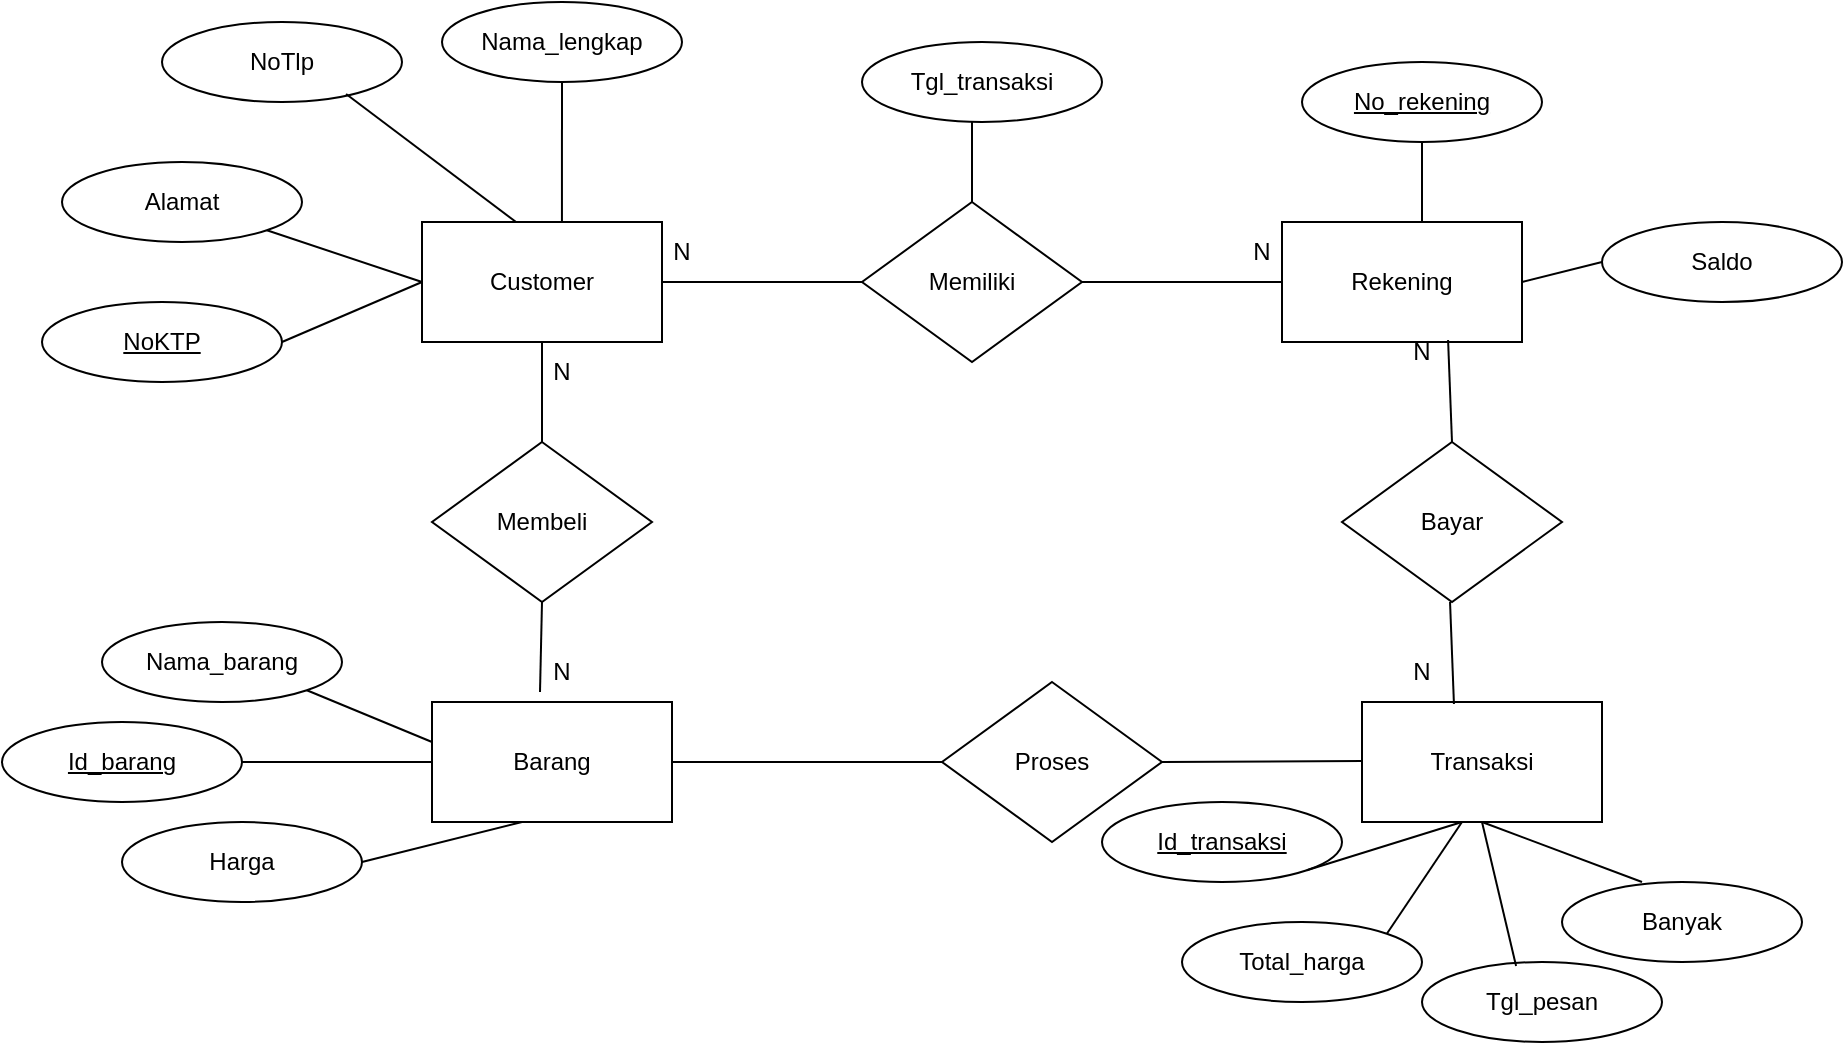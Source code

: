 <mxfile version="16.5.6" type="github">
  <diagram id="nGfH-9xtZ7w6r5gk4V_Y" name="Page-1">
    <mxGraphModel dx="2788" dy="482" grid="1" gridSize="10" guides="1" tooltips="1" connect="1" arrows="1" fold="1" page="1" pageScale="1" pageWidth="1920" pageHeight="1200" math="0" shadow="0">
      <root>
        <mxCell id="0" />
        <mxCell id="1" parent="0" />
        <mxCell id="-PKtnG_uuJko-iPsqwi2-1" value="Customer" style="rounded=0;whiteSpace=wrap;html=1;" vertex="1" parent="1">
          <mxGeometry x="150" y="200" width="120" height="60" as="geometry" />
        </mxCell>
        <mxCell id="-PKtnG_uuJko-iPsqwi2-2" value="Rekening" style="rounded=0;whiteSpace=wrap;html=1;" vertex="1" parent="1">
          <mxGeometry x="580" y="200" width="120" height="60" as="geometry" />
        </mxCell>
        <mxCell id="-PKtnG_uuJko-iPsqwi2-3" value="Memiliki" style="rhombus;whiteSpace=wrap;html=1;" vertex="1" parent="1">
          <mxGeometry x="370" y="190" width="110" height="80" as="geometry" />
        </mxCell>
        <mxCell id="-PKtnG_uuJko-iPsqwi2-4" value="&lt;u&gt;NoKTP&lt;/u&gt;" style="ellipse;whiteSpace=wrap;html=1;" vertex="1" parent="1">
          <mxGeometry x="-40" y="240" width="120" height="40" as="geometry" />
        </mxCell>
        <mxCell id="-PKtnG_uuJko-iPsqwi2-5" value="Alamat" style="ellipse;whiteSpace=wrap;html=1;" vertex="1" parent="1">
          <mxGeometry x="-30" y="170" width="120" height="40" as="geometry" />
        </mxCell>
        <mxCell id="-PKtnG_uuJko-iPsqwi2-6" value="Saldo" style="ellipse;whiteSpace=wrap;html=1;" vertex="1" parent="1">
          <mxGeometry x="740" y="200" width="120" height="40" as="geometry" />
        </mxCell>
        <mxCell id="-PKtnG_uuJko-iPsqwi2-7" value="&lt;u&gt;No_rekening&lt;/u&gt;" style="ellipse;whiteSpace=wrap;html=1;" vertex="1" parent="1">
          <mxGeometry x="590" y="120" width="120" height="40" as="geometry" />
        </mxCell>
        <mxCell id="-PKtnG_uuJko-iPsqwi2-8" value="Tgl_transaksi" style="ellipse;whiteSpace=wrap;html=1;" vertex="1" parent="1">
          <mxGeometry x="370" y="110" width="120" height="40" as="geometry" />
        </mxCell>
        <mxCell id="-PKtnG_uuJko-iPsqwi2-9" value="Nama_lengkap" style="ellipse;whiteSpace=wrap;html=1;" vertex="1" parent="1">
          <mxGeometry x="160" y="90" width="120" height="40" as="geometry" />
        </mxCell>
        <mxCell id="-PKtnG_uuJko-iPsqwi2-10" value="NoTlp" style="ellipse;whiteSpace=wrap;html=1;" vertex="1" parent="1">
          <mxGeometry x="20" y="100" width="120" height="40" as="geometry" />
        </mxCell>
        <mxCell id="-PKtnG_uuJko-iPsqwi2-11" value="" style="endArrow=none;html=1;rounded=0;exitX=1;exitY=0.5;exitDx=0;exitDy=0;" edge="1" parent="1" source="-PKtnG_uuJko-iPsqwi2-4">
          <mxGeometry width="50" height="50" relative="1" as="geometry">
            <mxPoint x="100" y="280" as="sourcePoint" />
            <mxPoint x="150" y="230" as="targetPoint" />
          </mxGeometry>
        </mxCell>
        <mxCell id="-PKtnG_uuJko-iPsqwi2-12" value="" style="endArrow=none;html=1;rounded=0;exitX=1;exitY=1;exitDx=0;exitDy=0;" edge="1" parent="1" source="-PKtnG_uuJko-iPsqwi2-5">
          <mxGeometry width="50" height="50" relative="1" as="geometry">
            <mxPoint x="80" y="250" as="sourcePoint" />
            <mxPoint x="150" y="230" as="targetPoint" />
          </mxGeometry>
        </mxCell>
        <mxCell id="-PKtnG_uuJko-iPsqwi2-13" value="" style="endArrow=none;html=1;rounded=0;exitX=0.392;exitY=0;exitDx=0;exitDy=0;exitPerimeter=0;entryX=0.767;entryY=0.9;entryDx=0;entryDy=0;entryPerimeter=0;" edge="1" parent="1" source="-PKtnG_uuJko-iPsqwi2-1" target="-PKtnG_uuJko-iPsqwi2-10">
          <mxGeometry width="50" height="50" relative="1" as="geometry">
            <mxPoint x="90" y="180" as="sourcePoint" />
            <mxPoint x="140" y="130" as="targetPoint" />
          </mxGeometry>
        </mxCell>
        <mxCell id="-PKtnG_uuJko-iPsqwi2-14" value="" style="endArrow=none;html=1;rounded=0;exitX=0.583;exitY=0;exitDx=0;exitDy=0;exitPerimeter=0;entryX=0.5;entryY=1;entryDx=0;entryDy=0;" edge="1" parent="1" source="-PKtnG_uuJko-iPsqwi2-1" target="-PKtnG_uuJko-iPsqwi2-9">
          <mxGeometry width="50" height="50" relative="1" as="geometry">
            <mxPoint x="185" y="160" as="sourcePoint" />
            <mxPoint x="255" y="130" as="targetPoint" />
          </mxGeometry>
        </mxCell>
        <mxCell id="-PKtnG_uuJko-iPsqwi2-15" value="" style="endArrow=none;html=1;rounded=0;exitX=0.5;exitY=0;exitDx=0;exitDy=0;" edge="1" parent="1" source="-PKtnG_uuJko-iPsqwi2-3">
          <mxGeometry width="50" height="50" relative="1" as="geometry">
            <mxPoint x="410" y="190" as="sourcePoint" />
            <mxPoint x="425" y="150" as="targetPoint" />
          </mxGeometry>
        </mxCell>
        <mxCell id="-PKtnG_uuJko-iPsqwi2-16" value="" style="endArrow=none;html=1;rounded=0;entryX=0.5;entryY=1;entryDx=0;entryDy=0;" edge="1" parent="1" target="-PKtnG_uuJko-iPsqwi2-7">
          <mxGeometry width="50" height="50" relative="1" as="geometry">
            <mxPoint x="650" y="200" as="sourcePoint" />
            <mxPoint x="660" y="160" as="targetPoint" />
          </mxGeometry>
        </mxCell>
        <mxCell id="-PKtnG_uuJko-iPsqwi2-17" value="" style="endArrow=none;html=1;rounded=0;exitX=1;exitY=0.5;exitDx=0;exitDy=0;" edge="1" parent="1" source="-PKtnG_uuJko-iPsqwi2-2">
          <mxGeometry width="50" height="50" relative="1" as="geometry">
            <mxPoint x="670" y="250" as="sourcePoint" />
            <mxPoint x="740" y="220" as="targetPoint" />
          </mxGeometry>
        </mxCell>
        <mxCell id="-PKtnG_uuJko-iPsqwi2-18" value="" style="endArrow=none;html=1;rounded=0;entryX=0;entryY=0.5;entryDx=0;entryDy=0;exitX=1;exitY=0.5;exitDx=0;exitDy=0;" edge="1" parent="1" source="-PKtnG_uuJko-iPsqwi2-1" target="-PKtnG_uuJko-iPsqwi2-3">
          <mxGeometry width="50" height="50" relative="1" as="geometry">
            <mxPoint x="300" y="260" as="sourcePoint" />
            <mxPoint x="350" y="210" as="targetPoint" />
          </mxGeometry>
        </mxCell>
        <mxCell id="-PKtnG_uuJko-iPsqwi2-19" value="" style="endArrow=none;html=1;rounded=0;exitX=1;exitY=0.5;exitDx=0;exitDy=0;entryX=0;entryY=0.5;entryDx=0;entryDy=0;" edge="1" parent="1" target="-PKtnG_uuJko-iPsqwi2-2">
          <mxGeometry width="50" height="50" relative="1" as="geometry">
            <mxPoint x="480" y="230" as="sourcePoint" />
            <mxPoint x="550" y="200" as="targetPoint" />
          </mxGeometry>
        </mxCell>
        <mxCell id="-PKtnG_uuJko-iPsqwi2-20" value="Membeli" style="rhombus;whiteSpace=wrap;html=1;" vertex="1" parent="1">
          <mxGeometry x="155" y="310" width="110" height="80" as="geometry" />
        </mxCell>
        <mxCell id="-PKtnG_uuJko-iPsqwi2-21" value="Barang" style="rounded=0;whiteSpace=wrap;html=1;" vertex="1" parent="1">
          <mxGeometry x="155" y="440" width="120" height="60" as="geometry" />
        </mxCell>
        <mxCell id="-PKtnG_uuJko-iPsqwi2-22" value="Nama_barang" style="ellipse;whiteSpace=wrap;html=1;" vertex="1" parent="1">
          <mxGeometry x="-10" y="400" width="120" height="40" as="geometry" />
        </mxCell>
        <mxCell id="-PKtnG_uuJko-iPsqwi2-23" value="&lt;u&gt;Id_barang&lt;/u&gt;" style="ellipse;whiteSpace=wrap;html=1;" vertex="1" parent="1">
          <mxGeometry x="-60" y="450" width="120" height="40" as="geometry" />
        </mxCell>
        <mxCell id="-PKtnG_uuJko-iPsqwi2-24" value="Harga" style="ellipse;whiteSpace=wrap;html=1;" vertex="1" parent="1">
          <mxGeometry y="500" width="120" height="40" as="geometry" />
        </mxCell>
        <mxCell id="-PKtnG_uuJko-iPsqwi2-27" value="Proses" style="rhombus;whiteSpace=wrap;html=1;" vertex="1" parent="1">
          <mxGeometry x="410" y="430" width="110" height="80" as="geometry" />
        </mxCell>
        <mxCell id="-PKtnG_uuJko-iPsqwi2-29" value="Transaksi" style="rounded=0;whiteSpace=wrap;html=1;" vertex="1" parent="1">
          <mxGeometry x="620" y="440" width="120" height="60" as="geometry" />
        </mxCell>
        <mxCell id="-PKtnG_uuJko-iPsqwi2-30" value="Total_harga" style="ellipse;whiteSpace=wrap;html=1;" vertex="1" parent="1">
          <mxGeometry x="530" y="550" width="120" height="40" as="geometry" />
        </mxCell>
        <mxCell id="-PKtnG_uuJko-iPsqwi2-31" value="Tgl_pesan" style="ellipse;whiteSpace=wrap;html=1;" vertex="1" parent="1">
          <mxGeometry x="650" y="570" width="120" height="40" as="geometry" />
        </mxCell>
        <mxCell id="-PKtnG_uuJko-iPsqwi2-32" value="Banyak" style="ellipse;whiteSpace=wrap;html=1;" vertex="1" parent="1">
          <mxGeometry x="720" y="530" width="120" height="40" as="geometry" />
        </mxCell>
        <mxCell id="-PKtnG_uuJko-iPsqwi2-33" value="" style="endArrow=none;html=1;rounded=0;exitX=0.5;exitY=0;exitDx=0;exitDy=0;" edge="1" parent="1" source="-PKtnG_uuJko-iPsqwi2-20">
          <mxGeometry width="50" height="50" relative="1" as="geometry">
            <mxPoint x="210" y="300" as="sourcePoint" />
            <mxPoint x="210" y="260" as="targetPoint" />
          </mxGeometry>
        </mxCell>
        <mxCell id="-PKtnG_uuJko-iPsqwi2-34" value="" style="endArrow=none;html=1;rounded=0;entryX=0.5;entryY=1;entryDx=0;entryDy=0;exitX=0.45;exitY=-0.083;exitDx=0;exitDy=0;exitPerimeter=0;" edge="1" parent="1" source="-PKtnG_uuJko-iPsqwi2-21" target="-PKtnG_uuJko-iPsqwi2-20">
          <mxGeometry width="50" height="50" relative="1" as="geometry">
            <mxPoint x="180" y="430" as="sourcePoint" />
            <mxPoint x="230" y="380" as="targetPoint" />
          </mxGeometry>
        </mxCell>
        <mxCell id="-PKtnG_uuJko-iPsqwi2-35" value="" style="endArrow=none;html=1;rounded=0;exitX=1;exitY=1;exitDx=0;exitDy=0;" edge="1" parent="1" source="-PKtnG_uuJko-iPsqwi2-22">
          <mxGeometry width="50" height="50" relative="1" as="geometry">
            <mxPoint x="105" y="510" as="sourcePoint" />
            <mxPoint x="155" y="460" as="targetPoint" />
          </mxGeometry>
        </mxCell>
        <mxCell id="-PKtnG_uuJko-iPsqwi2-36" value="" style="endArrow=none;html=1;rounded=0;exitX=1;exitY=0.5;exitDx=0;exitDy=0;entryX=0;entryY=0.5;entryDx=0;entryDy=0;" edge="1" parent="1" source="-PKtnG_uuJko-iPsqwi2-23" target="-PKtnG_uuJko-iPsqwi2-21">
          <mxGeometry width="50" height="50" relative="1" as="geometry">
            <mxPoint x="110" y="510" as="sourcePoint" />
            <mxPoint x="150" y="470" as="targetPoint" />
          </mxGeometry>
        </mxCell>
        <mxCell id="-PKtnG_uuJko-iPsqwi2-37" value="" style="endArrow=none;html=1;rounded=0;exitX=1;exitY=0.5;exitDx=0;exitDy=0;" edge="1" parent="1" source="-PKtnG_uuJko-iPsqwi2-24">
          <mxGeometry width="50" height="50" relative="1" as="geometry">
            <mxPoint x="120" y="570" as="sourcePoint" />
            <mxPoint x="200" y="500" as="targetPoint" />
          </mxGeometry>
        </mxCell>
        <mxCell id="-PKtnG_uuJko-iPsqwi2-38" value="&lt;u&gt;Id_transaksi&lt;/u&gt;" style="ellipse;whiteSpace=wrap;html=1;" vertex="1" parent="1">
          <mxGeometry x="490" y="490" width="120" height="40" as="geometry" />
        </mxCell>
        <mxCell id="-PKtnG_uuJko-iPsqwi2-39" value="" style="endArrow=none;html=1;rounded=0;entryX=0;entryY=0.5;entryDx=0;entryDy=0;exitX=1;exitY=0.5;exitDx=0;exitDy=0;" edge="1" parent="1" source="-PKtnG_uuJko-iPsqwi2-21" target="-PKtnG_uuJko-iPsqwi2-27">
          <mxGeometry width="50" height="50" relative="1" as="geometry">
            <mxPoint x="275" y="480" as="sourcePoint" />
            <mxPoint x="325" y="430" as="targetPoint" />
          </mxGeometry>
        </mxCell>
        <mxCell id="-PKtnG_uuJko-iPsqwi2-40" value="" style="endArrow=none;html=1;rounded=0;entryX=0;entryY=0.5;entryDx=0;entryDy=0;" edge="1" parent="1">
          <mxGeometry width="50" height="50" relative="1" as="geometry">
            <mxPoint x="520" y="470" as="sourcePoint" />
            <mxPoint x="620" y="469.5" as="targetPoint" />
          </mxGeometry>
        </mxCell>
        <mxCell id="-PKtnG_uuJko-iPsqwi2-41" value="" style="endArrow=none;html=1;rounded=0;exitX=1;exitY=1;exitDx=0;exitDy=0;" edge="1" parent="1" source="-PKtnG_uuJko-iPsqwi2-38">
          <mxGeometry width="50" height="50" relative="1" as="geometry">
            <mxPoint x="650" y="550" as="sourcePoint" />
            <mxPoint x="670" y="500" as="targetPoint" />
          </mxGeometry>
        </mxCell>
        <mxCell id="-PKtnG_uuJko-iPsqwi2-42" value="" style="endArrow=none;html=1;rounded=0;exitX=1;exitY=0;exitDx=0;exitDy=0;" edge="1" parent="1" source="-PKtnG_uuJko-iPsqwi2-30">
          <mxGeometry width="50" height="50" relative="1" as="geometry">
            <mxPoint x="640" y="550" as="sourcePoint" />
            <mxPoint x="670" y="500" as="targetPoint" />
          </mxGeometry>
        </mxCell>
        <mxCell id="-PKtnG_uuJko-iPsqwi2-43" value="" style="endArrow=none;html=1;rounded=0;entryX=0.5;entryY=1;entryDx=0;entryDy=0;exitX=0.392;exitY=0.05;exitDx=0;exitDy=0;exitPerimeter=0;" edge="1" parent="1" source="-PKtnG_uuJko-iPsqwi2-31" target="-PKtnG_uuJko-iPsqwi2-29">
          <mxGeometry width="50" height="50" relative="1" as="geometry">
            <mxPoint x="660" y="560" as="sourcePoint" />
            <mxPoint x="710" y="510" as="targetPoint" />
          </mxGeometry>
        </mxCell>
        <mxCell id="-PKtnG_uuJko-iPsqwi2-44" value="" style="endArrow=none;html=1;rounded=0;entryX=0.5;entryY=1;entryDx=0;entryDy=0;" edge="1" parent="1" target="-PKtnG_uuJko-iPsqwi2-29">
          <mxGeometry width="50" height="50" relative="1" as="geometry">
            <mxPoint x="760" y="530" as="sourcePoint" />
            <mxPoint x="810" y="480" as="targetPoint" />
          </mxGeometry>
        </mxCell>
        <mxCell id="-PKtnG_uuJko-iPsqwi2-46" value="Bayar" style="rhombus;whiteSpace=wrap;html=1;" vertex="1" parent="1">
          <mxGeometry x="610" y="310" width="110" height="80" as="geometry" />
        </mxCell>
        <mxCell id="-PKtnG_uuJko-iPsqwi2-47" value="" style="endArrow=none;html=1;rounded=0;exitX=0.5;exitY=0;exitDx=0;exitDy=0;entryX=0.692;entryY=0.983;entryDx=0;entryDy=0;entryPerimeter=0;" edge="1" parent="1" source="-PKtnG_uuJko-iPsqwi2-46" target="-PKtnG_uuJko-iPsqwi2-2">
          <mxGeometry width="50" height="50" relative="1" as="geometry">
            <mxPoint x="600" y="310" as="sourcePoint" />
            <mxPoint x="650" y="260" as="targetPoint" />
          </mxGeometry>
        </mxCell>
        <mxCell id="-PKtnG_uuJko-iPsqwi2-48" value="" style="endArrow=none;html=1;rounded=0;exitX=0.5;exitY=0;exitDx=0;exitDy=0;entryX=0.692;entryY=0.983;entryDx=0;entryDy=0;entryPerimeter=0;" edge="1" parent="1">
          <mxGeometry width="50" height="50" relative="1" as="geometry">
            <mxPoint x="665.98" y="441.02" as="sourcePoint" />
            <mxPoint x="664.02" y="390" as="targetPoint" />
          </mxGeometry>
        </mxCell>
        <mxCell id="-PKtnG_uuJko-iPsqwi2-49" value="N" style="text;html=1;strokeColor=none;fillColor=none;align=center;verticalAlign=middle;whiteSpace=wrap;rounded=0;" vertex="1" parent="1">
          <mxGeometry x="250" y="200" width="60" height="30" as="geometry" />
        </mxCell>
        <mxCell id="-PKtnG_uuJko-iPsqwi2-50" value="N" style="text;html=1;strokeColor=none;fillColor=none;align=center;verticalAlign=middle;whiteSpace=wrap;rounded=0;" vertex="1" parent="1">
          <mxGeometry x="540" y="200" width="60" height="30" as="geometry" />
        </mxCell>
        <mxCell id="-PKtnG_uuJko-iPsqwi2-51" value="N" style="text;html=1;strokeColor=none;fillColor=none;align=center;verticalAlign=middle;whiteSpace=wrap;rounded=0;" vertex="1" parent="1">
          <mxGeometry x="190" y="260" width="60" height="30" as="geometry" />
        </mxCell>
        <mxCell id="-PKtnG_uuJko-iPsqwi2-52" value="N" style="text;html=1;strokeColor=none;fillColor=none;align=center;verticalAlign=middle;whiteSpace=wrap;rounded=0;" vertex="1" parent="1">
          <mxGeometry x="190" y="410" width="60" height="30" as="geometry" />
        </mxCell>
        <mxCell id="-PKtnG_uuJko-iPsqwi2-53" value="N" style="text;html=1;strokeColor=none;fillColor=none;align=center;verticalAlign=middle;whiteSpace=wrap;rounded=0;" vertex="1" parent="1">
          <mxGeometry x="620" y="250" width="60" height="30" as="geometry" />
        </mxCell>
        <mxCell id="-PKtnG_uuJko-iPsqwi2-54" value="N" style="text;html=1;strokeColor=none;fillColor=none;align=center;verticalAlign=middle;whiteSpace=wrap;rounded=0;" vertex="1" parent="1">
          <mxGeometry x="620" y="410" width="60" height="30" as="geometry" />
        </mxCell>
      </root>
    </mxGraphModel>
  </diagram>
</mxfile>
